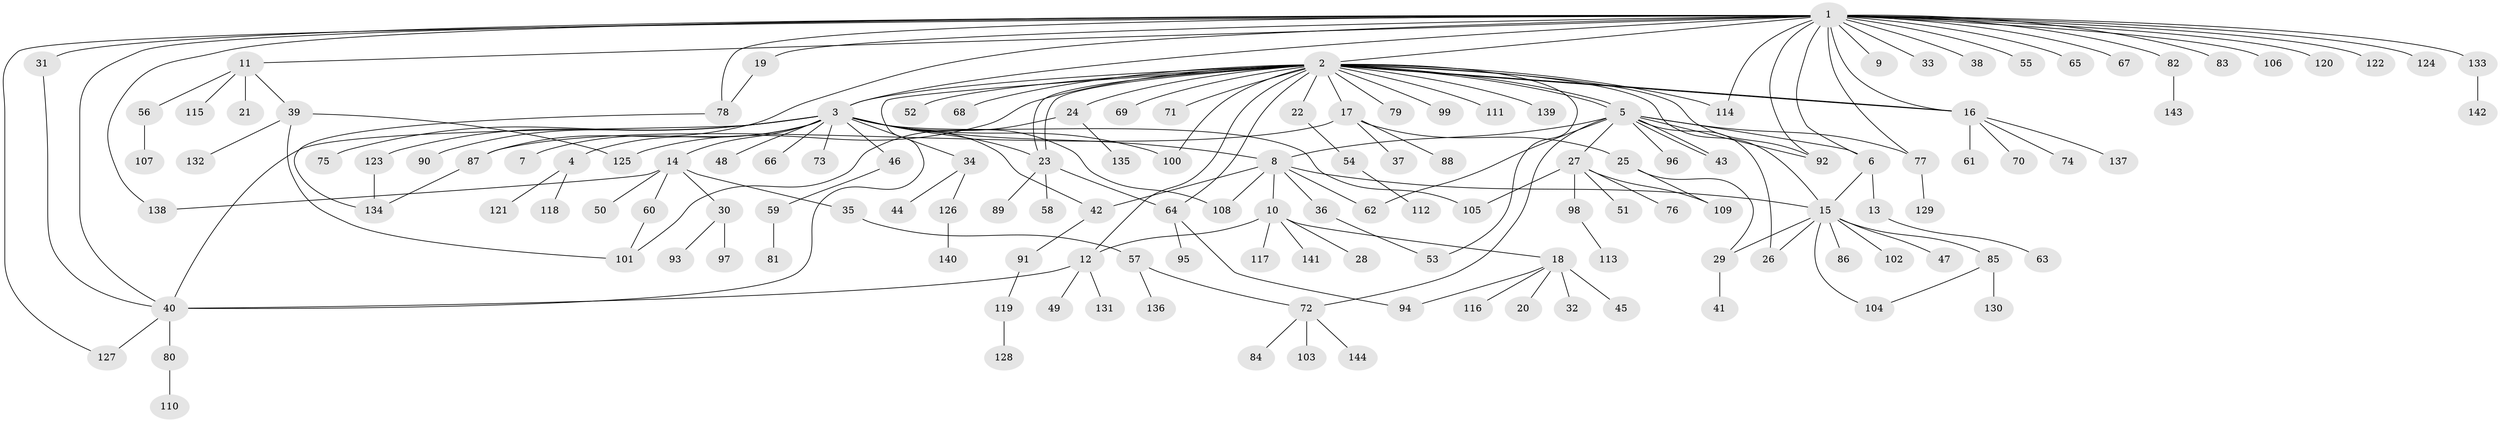 // coarse degree distribution, {23: 0.017543859649122806, 22: 0.017543859649122806, 19: 0.017543859649122806, 3: 0.14035087719298245, 10: 0.017543859649122806, 1: 0.5964912280701754, 11: 0.017543859649122806, 4: 0.05263157894736842, 5: 0.017543859649122806, 2: 0.10526315789473684}
// Generated by graph-tools (version 1.1) at 2025/18/03/04/25 18:18:20]
// undirected, 144 vertices, 185 edges
graph export_dot {
graph [start="1"]
  node [color=gray90,style=filled];
  1;
  2;
  3;
  4;
  5;
  6;
  7;
  8;
  9;
  10;
  11;
  12;
  13;
  14;
  15;
  16;
  17;
  18;
  19;
  20;
  21;
  22;
  23;
  24;
  25;
  26;
  27;
  28;
  29;
  30;
  31;
  32;
  33;
  34;
  35;
  36;
  37;
  38;
  39;
  40;
  41;
  42;
  43;
  44;
  45;
  46;
  47;
  48;
  49;
  50;
  51;
  52;
  53;
  54;
  55;
  56;
  57;
  58;
  59;
  60;
  61;
  62;
  63;
  64;
  65;
  66;
  67;
  68;
  69;
  70;
  71;
  72;
  73;
  74;
  75;
  76;
  77;
  78;
  79;
  80;
  81;
  82;
  83;
  84;
  85;
  86;
  87;
  88;
  89;
  90;
  91;
  92;
  93;
  94;
  95;
  96;
  97;
  98;
  99;
  100;
  101;
  102;
  103;
  104;
  105;
  106;
  107;
  108;
  109;
  110;
  111;
  112;
  113;
  114;
  115;
  116;
  117;
  118;
  119;
  120;
  121;
  122;
  123;
  124;
  125;
  126;
  127;
  128;
  129;
  130;
  131;
  132;
  133;
  134;
  135;
  136;
  137;
  138;
  139;
  140;
  141;
  142;
  143;
  144;
  1 -- 2;
  1 -- 3;
  1 -- 6;
  1 -- 9;
  1 -- 11;
  1 -- 16;
  1 -- 19;
  1 -- 31;
  1 -- 33;
  1 -- 38;
  1 -- 40;
  1 -- 55;
  1 -- 65;
  1 -- 67;
  1 -- 77;
  1 -- 78;
  1 -- 82;
  1 -- 83;
  1 -- 87;
  1 -- 92;
  1 -- 106;
  1 -- 114;
  1 -- 120;
  1 -- 122;
  1 -- 124;
  1 -- 127;
  1 -- 133;
  1 -- 138;
  2 -- 3;
  2 -- 5;
  2 -- 5;
  2 -- 12;
  2 -- 15;
  2 -- 16;
  2 -- 16;
  2 -- 17;
  2 -- 22;
  2 -- 23;
  2 -- 23;
  2 -- 24;
  2 -- 40;
  2 -- 52;
  2 -- 53;
  2 -- 64;
  2 -- 68;
  2 -- 69;
  2 -- 71;
  2 -- 79;
  2 -- 92;
  2 -- 99;
  2 -- 100;
  2 -- 111;
  2 -- 114;
  2 -- 125;
  2 -- 139;
  3 -- 4;
  3 -- 7;
  3 -- 8;
  3 -- 14;
  3 -- 23;
  3 -- 34;
  3 -- 40;
  3 -- 42;
  3 -- 46;
  3 -- 48;
  3 -- 66;
  3 -- 73;
  3 -- 75;
  3 -- 90;
  3 -- 100;
  3 -- 105;
  3 -- 108;
  3 -- 123;
  4 -- 118;
  4 -- 121;
  5 -- 6;
  5 -- 8;
  5 -- 26;
  5 -- 27;
  5 -- 43;
  5 -- 43;
  5 -- 62;
  5 -- 72;
  5 -- 77;
  5 -- 92;
  5 -- 96;
  6 -- 13;
  6 -- 15;
  8 -- 10;
  8 -- 15;
  8 -- 36;
  8 -- 42;
  8 -- 62;
  8 -- 108;
  10 -- 12;
  10 -- 18;
  10 -- 28;
  10 -- 117;
  10 -- 141;
  11 -- 21;
  11 -- 39;
  11 -- 56;
  11 -- 115;
  12 -- 40;
  12 -- 49;
  12 -- 131;
  13 -- 63;
  14 -- 30;
  14 -- 35;
  14 -- 50;
  14 -- 60;
  14 -- 138;
  15 -- 26;
  15 -- 29;
  15 -- 47;
  15 -- 85;
  15 -- 86;
  15 -- 102;
  15 -- 104;
  16 -- 61;
  16 -- 70;
  16 -- 74;
  16 -- 137;
  17 -- 25;
  17 -- 37;
  17 -- 87;
  17 -- 88;
  18 -- 20;
  18 -- 32;
  18 -- 45;
  18 -- 94;
  18 -- 116;
  19 -- 78;
  22 -- 54;
  23 -- 58;
  23 -- 64;
  23 -- 89;
  24 -- 101;
  24 -- 135;
  25 -- 29;
  25 -- 109;
  27 -- 51;
  27 -- 76;
  27 -- 98;
  27 -- 105;
  27 -- 109;
  29 -- 41;
  30 -- 93;
  30 -- 97;
  31 -- 40;
  34 -- 44;
  34 -- 126;
  35 -- 57;
  36 -- 53;
  39 -- 101;
  39 -- 125;
  39 -- 132;
  40 -- 80;
  40 -- 127;
  42 -- 91;
  46 -- 59;
  54 -- 112;
  56 -- 107;
  57 -- 72;
  57 -- 136;
  59 -- 81;
  60 -- 101;
  64 -- 94;
  64 -- 95;
  72 -- 84;
  72 -- 103;
  72 -- 144;
  77 -- 129;
  78 -- 134;
  80 -- 110;
  82 -- 143;
  85 -- 104;
  85 -- 130;
  87 -- 134;
  91 -- 119;
  98 -- 113;
  119 -- 128;
  123 -- 134;
  126 -- 140;
  133 -- 142;
}
